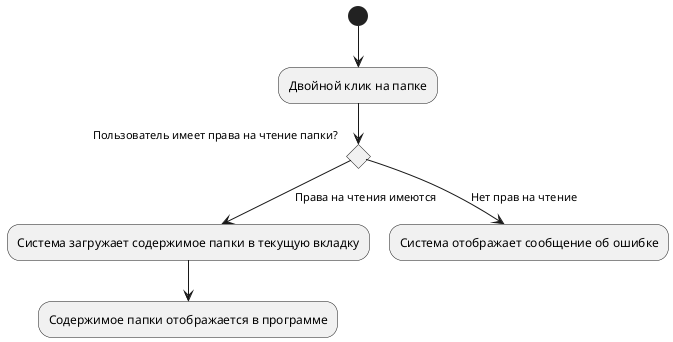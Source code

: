 @startuml
(*) --> "Двойной клик на папке"
if "Пользователь имеет права на чтение папки?" then
  --> [Права на чтения имеются] "Система загружает содержимое папки в текущую вкладку"
  --> "Содержимое папки отображается в программе"
else
  --> [Нет прав на чтение] "Система отображает сообщение об ошибке"
endif
@enduml